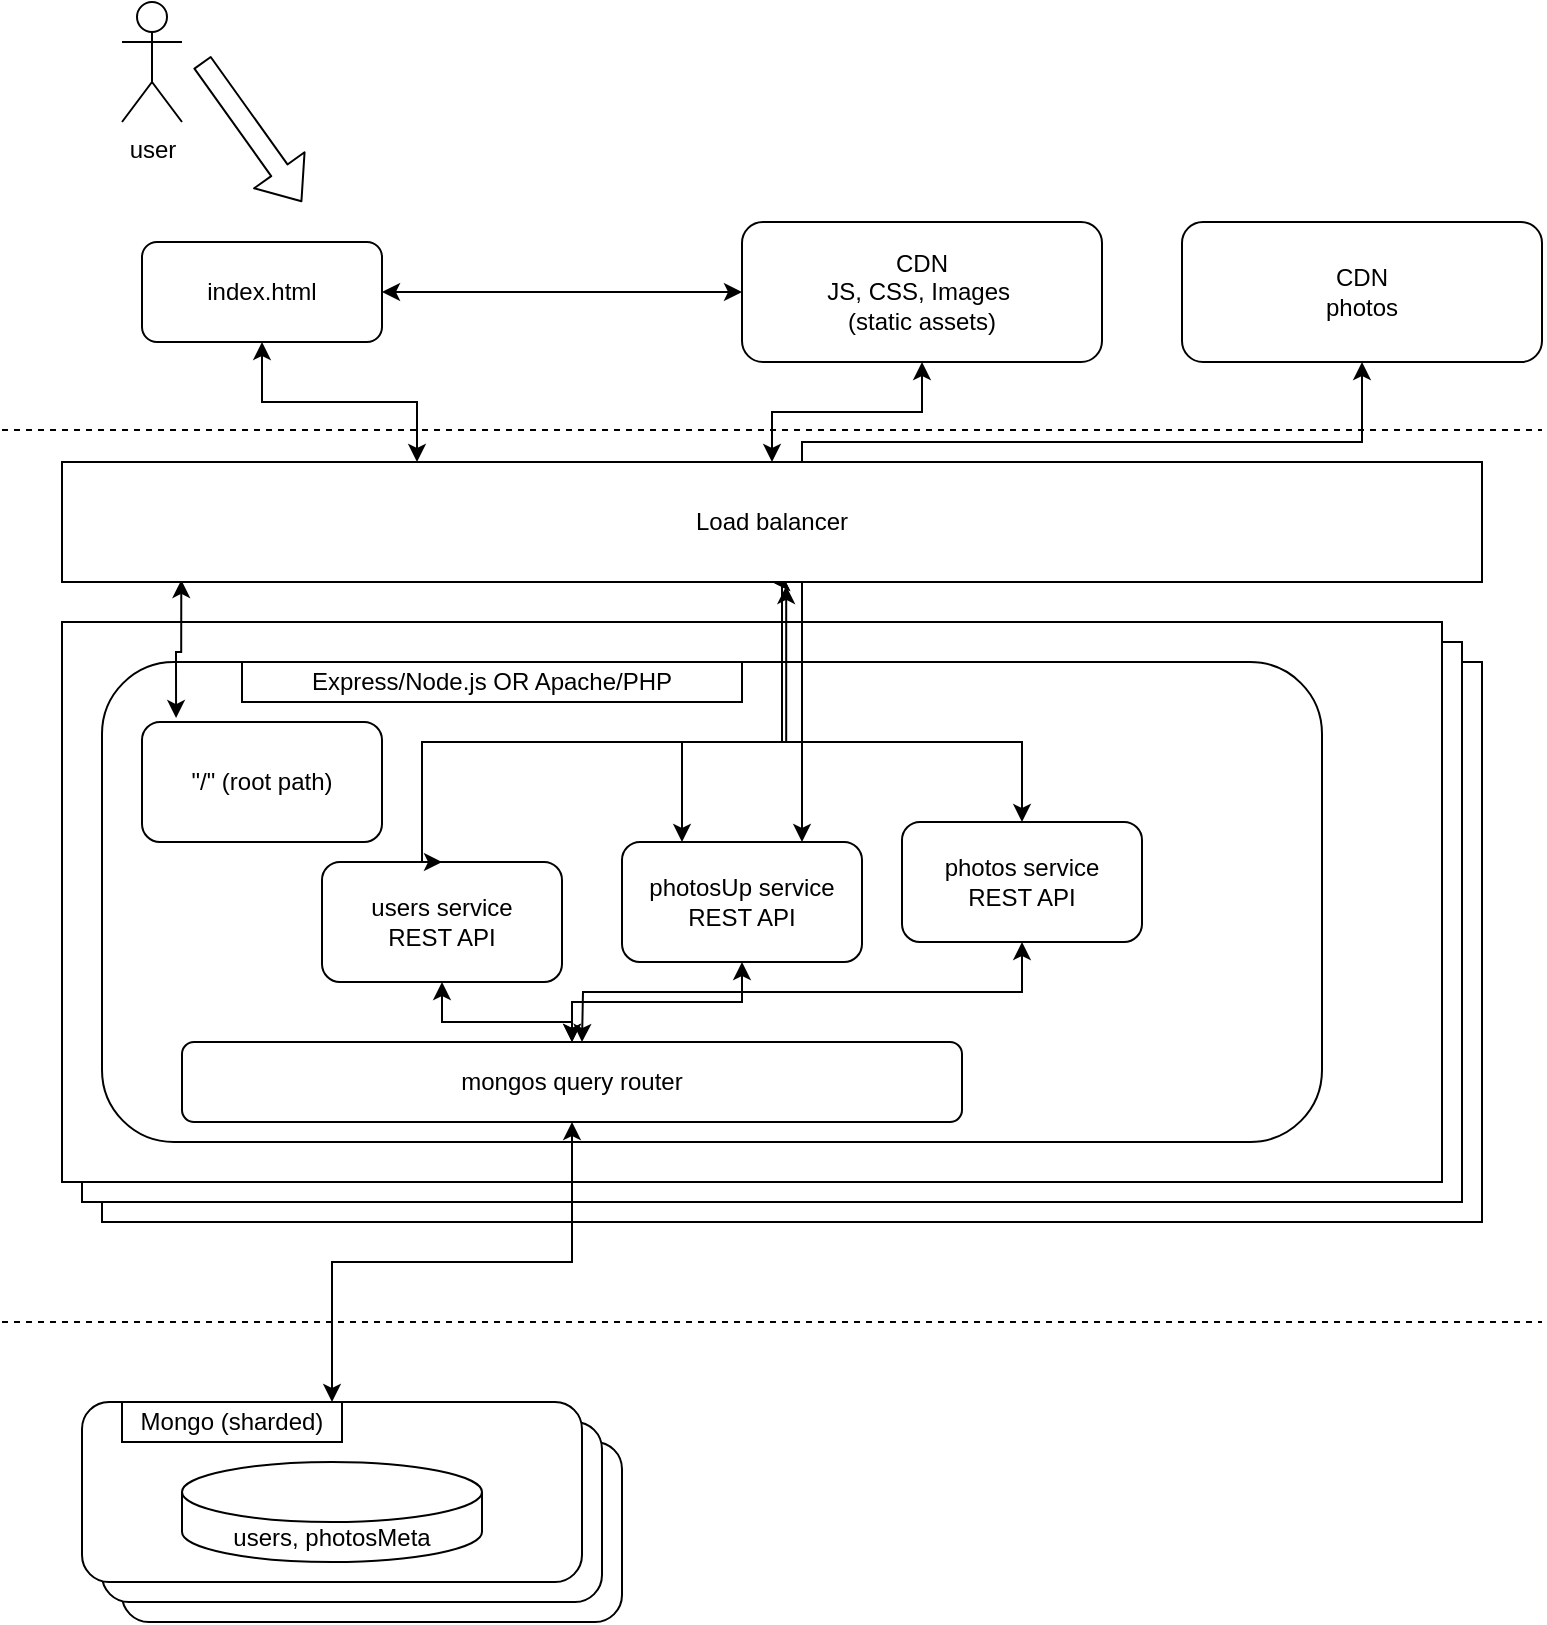 <mxfile version="14.3.0" type="github">
  <diagram id="RsWxhXp1NrIKDOrXXhIt" name="Page-1">
    <mxGraphModel dx="1186" dy="634" grid="1" gridSize="10" guides="1" tooltips="1" connect="1" arrows="1" fold="1" page="1" pageScale="1" pageWidth="850" pageHeight="1100" math="0" shadow="0">
      <root>
        <mxCell id="0" />
        <mxCell id="1" parent="0" />
        <mxCell id="iF7cu4nHeBM_mwjQh_Qt-1" value="" style="rounded=1;whiteSpace=wrap;html=1;" parent="1" vertex="1">
          <mxGeometry x="110" y="830" width="250" height="90" as="geometry" />
        </mxCell>
        <mxCell id="iF7cu4nHeBM_mwjQh_Qt-2" value="" style="rounded=1;whiteSpace=wrap;html=1;" parent="1" vertex="1">
          <mxGeometry x="100" y="820" width="250" height="90" as="geometry" />
        </mxCell>
        <mxCell id="iF7cu4nHeBM_mwjQh_Qt-3" value="" style="rounded=1;whiteSpace=wrap;html=1;" parent="1" vertex="1">
          <mxGeometry x="90" y="810" width="250" height="90" as="geometry" />
        </mxCell>
        <mxCell id="iF7cu4nHeBM_mwjQh_Qt-4" value="" style="rounded=0;whiteSpace=wrap;html=1;" parent="1" vertex="1">
          <mxGeometry x="100" y="440" width="690" height="280" as="geometry" />
        </mxCell>
        <mxCell id="iF7cu4nHeBM_mwjQh_Qt-5" value="" style="rounded=0;whiteSpace=wrap;html=1;" parent="1" vertex="1">
          <mxGeometry x="90" y="430" width="690" height="280" as="geometry" />
        </mxCell>
        <mxCell id="iF7cu4nHeBM_mwjQh_Qt-6" value="" style="rounded=0;whiteSpace=wrap;html=1;" parent="1" vertex="1">
          <mxGeometry x="80" y="420" width="690" height="280" as="geometry" />
        </mxCell>
        <mxCell id="iF7cu4nHeBM_mwjQh_Qt-7" value="user" style="shape=umlActor;verticalLabelPosition=bottom;verticalAlign=top;html=1;outlineConnect=0;" parent="1" vertex="1">
          <mxGeometry x="110" y="110" width="30" height="60" as="geometry" />
        </mxCell>
        <mxCell id="iF7cu4nHeBM_mwjQh_Qt-8" value="CDN&lt;br&gt;JS, CSS, Images&amp;nbsp;&lt;br&gt;(static assets)" style="rounded=1;whiteSpace=wrap;html=1;" parent="1" vertex="1">
          <mxGeometry x="420" y="220" width="180" height="70" as="geometry" />
        </mxCell>
        <mxCell id="iF7cu4nHeBM_mwjQh_Qt-9" value="" style="rounded=1;whiteSpace=wrap;html=1;" parent="1" vertex="1">
          <mxGeometry x="100" y="440" width="610" height="240" as="geometry" />
        </mxCell>
        <mxCell id="iF7cu4nHeBM_mwjQh_Qt-10" value="Express/Node.js OR Apache/PHP" style="rounded=0;whiteSpace=wrap;html=1;" parent="1" vertex="1">
          <mxGeometry x="170" y="440" width="250" height="20" as="geometry" />
        </mxCell>
        <mxCell id="iF7cu4nHeBM_mwjQh_Qt-11" style="edgeStyle=orthogonalEdgeStyle;rounded=0;orthogonalLoop=1;jettySize=auto;html=1;exitX=0.5;exitY=1;exitDx=0;exitDy=0;startArrow=classic;startFill=1;endArrow=classic;endFill=1;targetPerimeterSpacing=0;" parent="1" source="iF7cu4nHeBM_mwjQh_Qt-12" edge="1">
          <mxGeometry relative="1" as="geometry">
            <mxPoint x="340" y="630" as="targetPoint" />
          </mxGeometry>
        </mxCell>
        <mxCell id="iF7cu4nHeBM_mwjQh_Qt-12" value="photos service&lt;br&gt;REST API" style="rounded=1;whiteSpace=wrap;html=1;" parent="1" vertex="1">
          <mxGeometry x="500" y="520" width="120" height="60" as="geometry" />
        </mxCell>
        <mxCell id="iF7cu4nHeBM_mwjQh_Qt-13" style="edgeStyle=orthogonalEdgeStyle;rounded=0;orthogonalLoop=1;jettySize=auto;html=1;exitX=0.75;exitY=0;exitDx=0;exitDy=0;entryX=0.5;entryY=1;entryDx=0;entryDy=0;startArrow=classic;startFill=1;endArrow=classic;endFill=1;targetPerimeterSpacing=0;" parent="1" source="iF7cu4nHeBM_mwjQh_Qt-15" target="iF7cu4nHeBM_mwjQh_Qt-31" edge="1">
          <mxGeometry relative="1" as="geometry">
            <Array as="points">
              <mxPoint x="450" y="330" />
              <mxPoint x="730" y="330" />
            </Array>
          </mxGeometry>
        </mxCell>
        <mxCell id="iF7cu4nHeBM_mwjQh_Qt-14" style="edgeStyle=orthogonalEdgeStyle;rounded=0;orthogonalLoop=1;jettySize=auto;html=1;exitX=0.5;exitY=1;exitDx=0;exitDy=0;entryX=0.5;entryY=0;entryDx=0;entryDy=0;startArrow=classic;startFill=1;endArrow=classic;endFill=1;targetPerimeterSpacing=0;" parent="1" source="iF7cu4nHeBM_mwjQh_Qt-15" target="iF7cu4nHeBM_mwjQh_Qt-35" edge="1">
          <mxGeometry relative="1" as="geometry" />
        </mxCell>
        <mxCell id="iF7cu4nHeBM_mwjQh_Qt-15" value="photosUp service&lt;br&gt;REST API" style="rounded=1;whiteSpace=wrap;html=1;" parent="1" vertex="1">
          <mxGeometry x="360" y="530" width="120" height="60" as="geometry" />
        </mxCell>
        <mxCell id="iF7cu4nHeBM_mwjQh_Qt-16" style="edgeStyle=orthogonalEdgeStyle;rounded=0;orthogonalLoop=1;jettySize=auto;html=1;exitX=0.5;exitY=1;exitDx=0;exitDy=0;startArrow=classic;startFill=1;endArrow=classic;endFill=1;targetPerimeterSpacing=0;" parent="1" source="iF7cu4nHeBM_mwjQh_Qt-17" target="iF7cu4nHeBM_mwjQh_Qt-35" edge="1">
          <mxGeometry relative="1" as="geometry" />
        </mxCell>
        <mxCell id="iF7cu4nHeBM_mwjQh_Qt-17" value="users&amp;nbsp;service&lt;br&gt;REST API" style="rounded=1;whiteSpace=wrap;html=1;" parent="1" vertex="1">
          <mxGeometry x="210" y="540" width="120" height="60" as="geometry" />
        </mxCell>
        <mxCell id="iF7cu4nHeBM_mwjQh_Qt-18" value="&quot;/&quot; (root path)" style="rounded=1;whiteSpace=wrap;html=1;" parent="1" vertex="1">
          <mxGeometry x="120" y="470" width="120" height="60" as="geometry" />
        </mxCell>
        <mxCell id="iF7cu4nHeBM_mwjQh_Qt-19" style="edgeStyle=orthogonalEdgeStyle;rounded=0;orthogonalLoop=1;jettySize=auto;html=1;exitX=0.084;exitY=0.983;exitDx=0;exitDy=0;entryX=0.142;entryY=-0.033;entryDx=0;entryDy=0;entryPerimeter=0;targetPerimeterSpacing=0;startArrow=classic;startFill=1;exitPerimeter=0;" parent="1" source="iF7cu4nHeBM_mwjQh_Qt-28" target="iF7cu4nHeBM_mwjQh_Qt-18" edge="1">
          <mxGeometry relative="1" as="geometry" />
        </mxCell>
        <mxCell id="iF7cu4nHeBM_mwjQh_Qt-20" style="edgeStyle=orthogonalEdgeStyle;rounded=0;orthogonalLoop=1;jettySize=auto;html=1;exitX=1;exitY=0.5;exitDx=0;exitDy=0;entryX=0;entryY=0.5;entryDx=0;entryDy=0;startArrow=classic;startFill=1;targetPerimeterSpacing=0;" parent="1" source="iF7cu4nHeBM_mwjQh_Qt-21" target="iF7cu4nHeBM_mwjQh_Qt-8" edge="1">
          <mxGeometry relative="1" as="geometry" />
        </mxCell>
        <mxCell id="iF7cu4nHeBM_mwjQh_Qt-21" value="index.html" style="rounded=1;whiteSpace=wrap;html=1;" parent="1" vertex="1">
          <mxGeometry x="120" y="230" width="120" height="50" as="geometry" />
        </mxCell>
        <mxCell id="iF7cu4nHeBM_mwjQh_Qt-22" style="edgeStyle=orthogonalEdgeStyle;rounded=0;orthogonalLoop=1;jettySize=auto;html=1;exitX=0.51;exitY=1.033;exitDx=0;exitDy=0;entryX=0.25;entryY=0;entryDx=0;entryDy=0;startArrow=classic;startFill=1;targetPerimeterSpacing=0;exitPerimeter=0;" parent="1" source="iF7cu4nHeBM_mwjQh_Qt-28" target="iF7cu4nHeBM_mwjQh_Qt-15" edge="1">
          <mxGeometry relative="1" as="geometry">
            <Array as="points">
              <mxPoint x="442" y="480" />
              <mxPoint x="390" y="480" />
            </Array>
          </mxGeometry>
        </mxCell>
        <mxCell id="iF7cu4nHeBM_mwjQh_Qt-23" style="edgeStyle=orthogonalEdgeStyle;rounded=0;orthogonalLoop=1;jettySize=auto;html=1;exitX=0.5;exitY=1;exitDx=0;exitDy=0;entryX=0.5;entryY=0;entryDx=0;entryDy=0;startArrow=classic;startFill=1;targetPerimeterSpacing=0;" parent="1" source="iF7cu4nHeBM_mwjQh_Qt-28" target="iF7cu4nHeBM_mwjQh_Qt-12" edge="1">
          <mxGeometry relative="1" as="geometry">
            <Array as="points">
              <mxPoint x="440" y="400" />
              <mxPoint x="440" y="480" />
              <mxPoint x="560" y="480" />
            </Array>
          </mxGeometry>
        </mxCell>
        <mxCell id="iF7cu4nHeBM_mwjQh_Qt-24" style="edgeStyle=orthogonalEdgeStyle;rounded=0;orthogonalLoop=1;jettySize=auto;html=1;exitX=0.5;exitY=1;exitDx=0;exitDy=0;entryX=0.5;entryY=0;entryDx=0;entryDy=0;startArrow=classic;startFill=1;targetPerimeterSpacing=0;" parent="1" source="iF7cu4nHeBM_mwjQh_Qt-28" target="iF7cu4nHeBM_mwjQh_Qt-17" edge="1">
          <mxGeometry relative="1" as="geometry">
            <Array as="points">
              <mxPoint x="440" y="400" />
              <mxPoint x="440" y="480" />
              <mxPoint x="260" y="480" />
            </Array>
          </mxGeometry>
        </mxCell>
        <mxCell id="iF7cu4nHeBM_mwjQh_Qt-25" value="" style="shape=flexArrow;endArrow=classic;html=1;" parent="1" edge="1">
          <mxGeometry width="50" height="50" relative="1" as="geometry">
            <mxPoint x="150" y="140" as="sourcePoint" />
            <mxPoint x="200" y="210" as="targetPoint" />
          </mxGeometry>
        </mxCell>
        <mxCell id="iF7cu4nHeBM_mwjQh_Qt-26" style="edgeStyle=orthogonalEdgeStyle;rounded=0;orthogonalLoop=1;jettySize=auto;html=1;exitX=0.25;exitY=0;exitDx=0;exitDy=0;entryX=0.5;entryY=1;entryDx=0;entryDy=0;startArrow=classic;startFill=1;targetPerimeterSpacing=0;" parent="1" source="iF7cu4nHeBM_mwjQh_Qt-28" target="iF7cu4nHeBM_mwjQh_Qt-21" edge="1">
          <mxGeometry relative="1" as="geometry" />
        </mxCell>
        <mxCell id="iF7cu4nHeBM_mwjQh_Qt-27" style="edgeStyle=orthogonalEdgeStyle;rounded=0;orthogonalLoop=1;jettySize=auto;html=1;exitX=0.5;exitY=0;exitDx=0;exitDy=0;entryX=0.5;entryY=1;entryDx=0;entryDy=0;startArrow=classic;startFill=1;targetPerimeterSpacing=0;" parent="1" source="iF7cu4nHeBM_mwjQh_Qt-28" target="iF7cu4nHeBM_mwjQh_Qt-8" edge="1">
          <mxGeometry relative="1" as="geometry" />
        </mxCell>
        <mxCell id="iF7cu4nHeBM_mwjQh_Qt-28" value="Load balancer" style="rounded=0;whiteSpace=wrap;html=1;" parent="1" vertex="1">
          <mxGeometry x="80" y="340" width="710" height="60" as="geometry" />
        </mxCell>
        <mxCell id="iF7cu4nHeBM_mwjQh_Qt-29" value="users, photosMeta" style="shape=cylinder3;whiteSpace=wrap;html=1;boundedLbl=1;backgroundOutline=1;size=15;" parent="1" vertex="1">
          <mxGeometry x="140" y="840" width="150" height="50" as="geometry" />
        </mxCell>
        <mxCell id="iF7cu4nHeBM_mwjQh_Qt-30" value="Mongo (sharded)" style="rounded=0;whiteSpace=wrap;html=1;" parent="1" vertex="1">
          <mxGeometry x="110" y="810" width="110" height="20" as="geometry" />
        </mxCell>
        <mxCell id="iF7cu4nHeBM_mwjQh_Qt-31" value="CDN&lt;br&gt;photos" style="rounded=1;whiteSpace=wrap;html=1;" parent="1" vertex="1">
          <mxGeometry x="640" y="220" width="180" height="70" as="geometry" />
        </mxCell>
        <mxCell id="iF7cu4nHeBM_mwjQh_Qt-32" value="" style="endArrow=none;dashed=1;html=1;" parent="1" edge="1">
          <mxGeometry width="50" height="50" relative="1" as="geometry">
            <mxPoint x="50" y="770" as="sourcePoint" />
            <mxPoint x="820" y="770" as="targetPoint" />
          </mxGeometry>
        </mxCell>
        <mxCell id="iF7cu4nHeBM_mwjQh_Qt-33" value="" style="endArrow=none;dashed=1;html=1;" parent="1" edge="1">
          <mxGeometry width="50" height="50" relative="1" as="geometry">
            <mxPoint x="50" y="324" as="sourcePoint" />
            <mxPoint x="820" y="324" as="targetPoint" />
          </mxGeometry>
        </mxCell>
        <mxCell id="iF7cu4nHeBM_mwjQh_Qt-34" style="edgeStyle=orthogonalEdgeStyle;rounded=0;orthogonalLoop=1;jettySize=auto;html=1;exitX=0.5;exitY=1;exitDx=0;exitDy=0;entryX=0.5;entryY=0;entryDx=0;entryDy=0;startArrow=classic;startFill=1;endArrow=classic;endFill=1;targetPerimeterSpacing=0;" parent="1" source="iF7cu4nHeBM_mwjQh_Qt-35" target="iF7cu4nHeBM_mwjQh_Qt-3" edge="1">
          <mxGeometry relative="1" as="geometry" />
        </mxCell>
        <mxCell id="iF7cu4nHeBM_mwjQh_Qt-35" value="mongos query router" style="rounded=1;whiteSpace=wrap;html=1;" parent="1" vertex="1">
          <mxGeometry x="140" y="630" width="390" height="40" as="geometry" />
        </mxCell>
      </root>
    </mxGraphModel>
  </diagram>
</mxfile>
